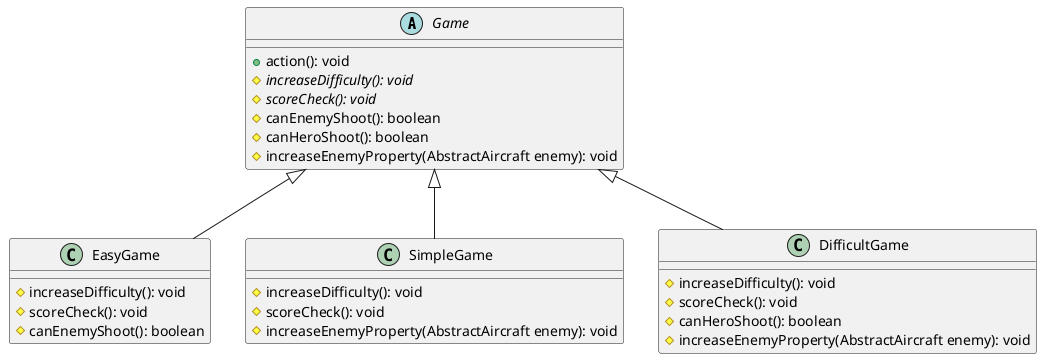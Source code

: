 @startuml
abstract class Game {
    + action(): void
    # {abstract}increaseDifficulty(): void
    # {abstract} scoreCheck(): void
    # canEnemyShoot(): boolean
    # canHeroShoot(): boolean
    # increaseEnemyProperty(AbstractAircraft enemy): void
}
class EasyGame {
    # increaseDifficulty(): void
    # scoreCheck(): void
    # canEnemyShoot(): boolean
}
class SimpleGame {
    # increaseDifficulty(): void
    # scoreCheck(): void
    # increaseEnemyProperty(AbstractAircraft enemy): void
}
class DifficultGame {
    # increaseDifficulty(): void
    # scoreCheck(): void
    # canHeroShoot(): boolean
    # increaseEnemyProperty(AbstractAircraft enemy): void
}
Game <|-- EasyGame
Game <|-- SimpleGame
Game <|-- DifficultGame
@enduml